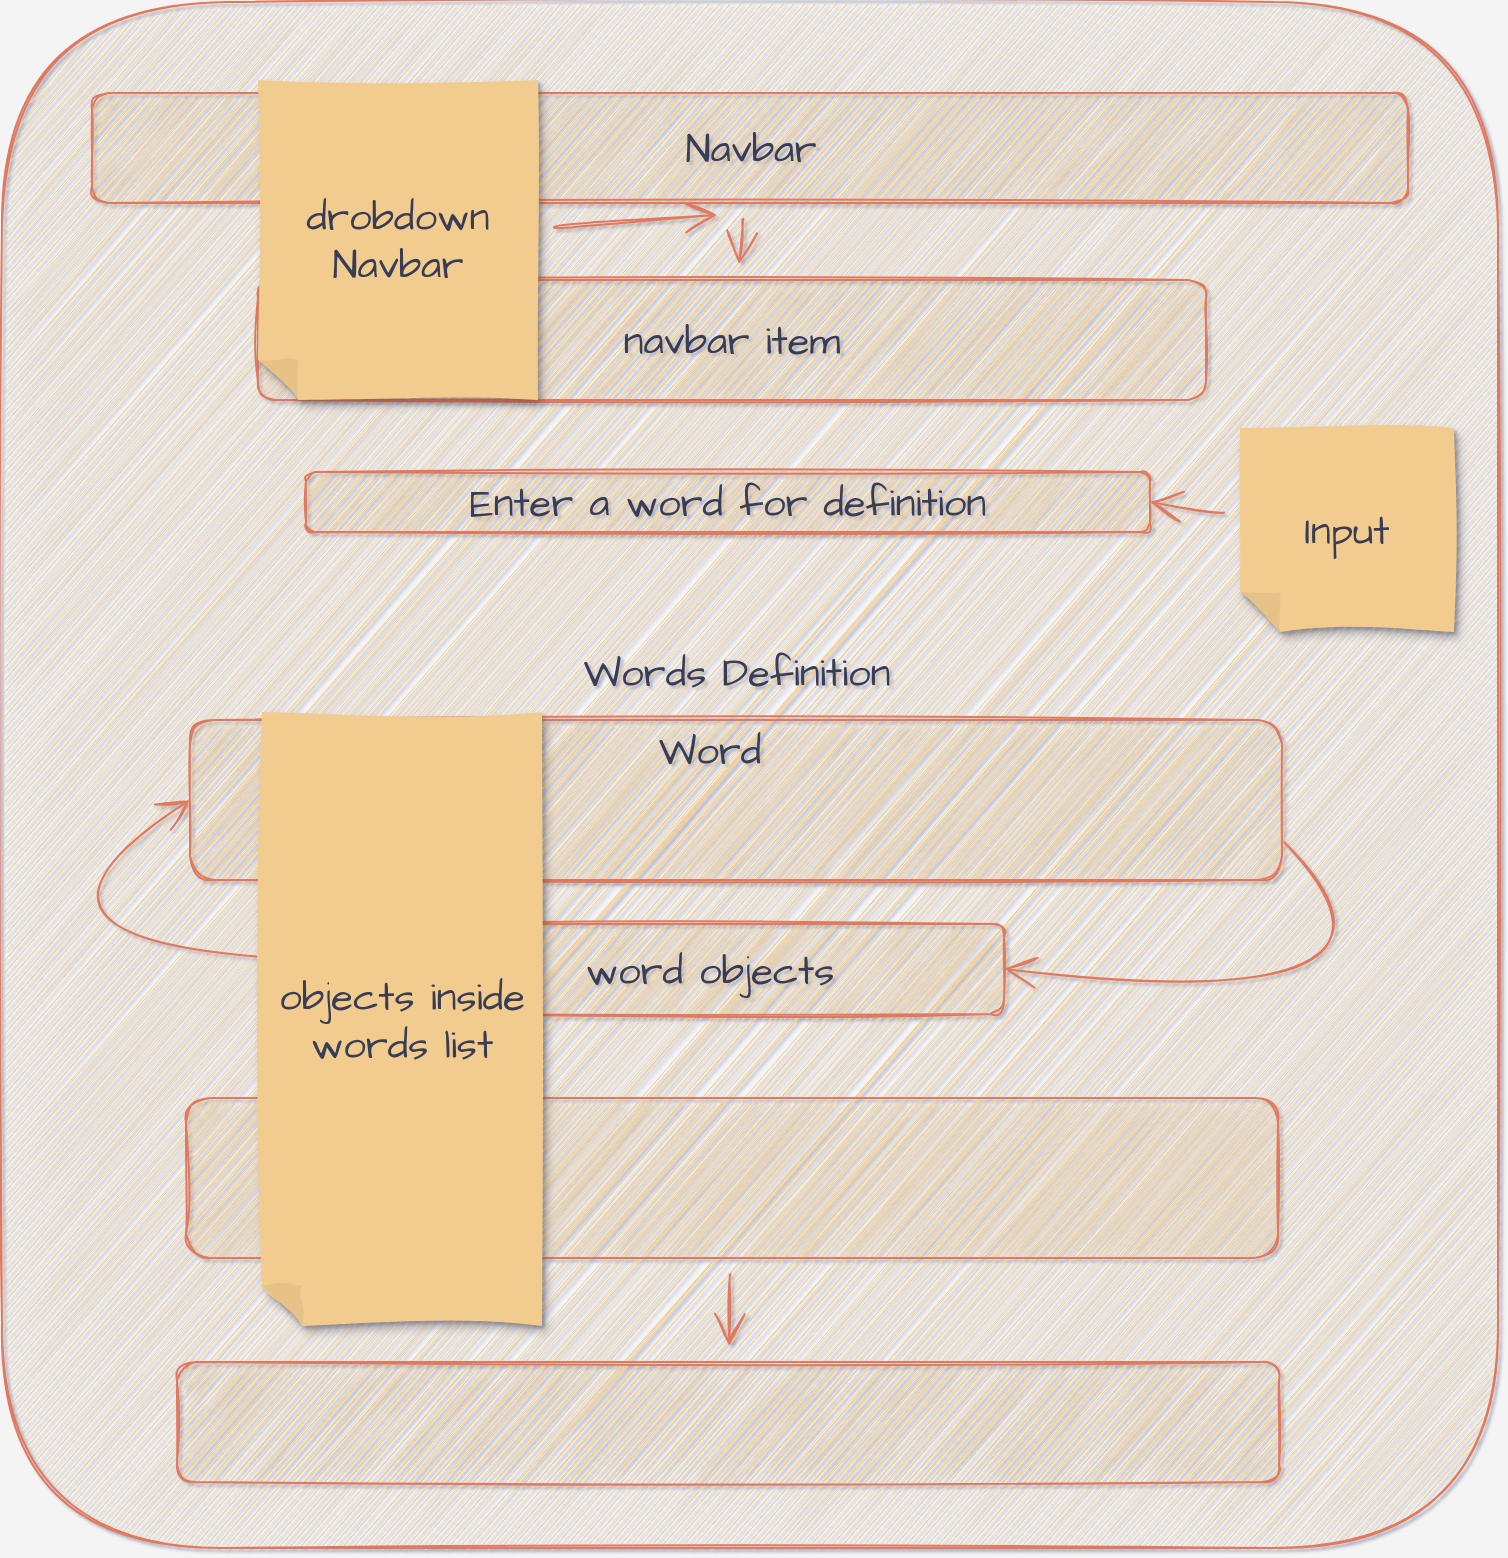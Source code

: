 <mxfile version="15.5.9" type="github"><diagram id="CmSHrUXnai_05-c7A5kj" name="Page-1"><mxGraphModel dx="2180" dy="1207" grid="0" gridSize="10" guides="1" tooltips="1" connect="1" arrows="1" fold="1" page="0" pageScale="1" pageWidth="827" pageHeight="1169" background="#F4F4F4" math="0" shadow="1"><root><mxCell id="0"/><mxCell id="1" parent="0"/><mxCell id="JmO2lbckSChBUR0adonv-2" value="" style="whiteSpace=wrap;html=1;hachureGap=4;pointerEvents=0;fontFamily=Architects Daughter;fontSource=https%3A%2F%2Ffonts.googleapis.com%2Fcss%3Ffamily%3DArchitects%2BDaughter;fontSize=20;fillColor=#F2CC8F;strokeColor=#E07A5F;fontColor=#393C56;sketch=1;rounded=1;" vertex="1" parent="1"><mxGeometry x="-10" y="-42" width="748" height="773" as="geometry"/></mxCell><mxCell id="JmO2lbckSChBUR0adonv-15" value="" style="edgeStyle=none;hachureGap=4;orthogonalLoop=1;jettySize=auto;html=1;fontFamily=Architects Daughter;fontSource=https%3A%2F%2Ffonts.googleapis.com%2Fcss%3Ffamily%3DArchitects%2BDaughter;fontSize=16;endArrow=open;startSize=14;endSize=14;sourcePerimeterSpacing=8;targetPerimeterSpacing=8;strokeColor=#E07A5F;fontColor=#393C56;sketch=1;curved=1;labelBackgroundColor=#F4F1DE;" edge="1" parent="1" source="JmO2lbckSChBUR0adonv-3" target="JmO2lbckSChBUR0adonv-14"><mxGeometry relative="1" as="geometry"/></mxCell><mxCell id="JmO2lbckSChBUR0adonv-3" value="" style="whiteSpace=wrap;html=1;hachureGap=4;pointerEvents=0;fontFamily=Architects Daughter;fontSource=https%3A%2F%2Ffonts.googleapis.com%2Fcss%3Ffamily%3DArchitects%2BDaughter;fontSize=20;fillColor=#F2CC8F;strokeColor=#E07A5F;fontColor=#393C56;sketch=1;rounded=1;" vertex="1" parent="1"><mxGeometry x="35" y="3.5" width="658" height="55" as="geometry"/></mxCell><mxCell id="JmO2lbckSChBUR0adonv-32" style="edgeStyle=none;hachureGap=4;orthogonalLoop=1;jettySize=auto;html=1;entryX=1;entryY=0.5;entryDx=0;entryDy=0;fontFamily=Architects Daughter;fontSource=https%3A%2F%2Ffonts.googleapis.com%2Fcss%3Ffamily%3DArchitects%2BDaughter;fontSize=16;endArrow=open;startSize=14;endSize=14;sourcePerimeterSpacing=8;targetPerimeterSpacing=8;exitX=1;exitY=0.75;exitDx=0;exitDy=0;strokeColor=#E07A5F;fontColor=#393C56;sketch=1;curved=1;labelBackgroundColor=#F4F1DE;" edge="1" parent="1" source="JmO2lbckSChBUR0adonv-7" target="JmO2lbckSChBUR0adonv-21"><mxGeometry relative="1" as="geometry"><Array as="points"><mxPoint x="719" y="467"/></Array></mxGeometry></mxCell><mxCell id="JmO2lbckSChBUR0adonv-7" value="" style="whiteSpace=wrap;html=1;hachureGap=4;pointerEvents=0;fontFamily=Architects Daughter;fontSource=https%3A%2F%2Ffonts.googleapis.com%2Fcss%3Ffamily%3DArchitects%2BDaughter;fontSize=20;fillColor=#F2CC8F;strokeColor=#E07A5F;fontColor=#393C56;sketch=1;rounded=1;" vertex="1" parent="1"><mxGeometry x="84" y="317" width="546" height="80" as="geometry"/></mxCell><mxCell id="JmO2lbckSChBUR0adonv-11" value="" style="edgeStyle=none;hachureGap=4;orthogonalLoop=1;jettySize=auto;html=1;fontFamily=Architects Daughter;fontSource=https%3A%2F%2Ffonts.googleapis.com%2Fcss%3Ffamily%3DArchitects%2BDaughter;fontSize=16;endArrow=open;startSize=14;endSize=14;sourcePerimeterSpacing=8;targetPerimeterSpacing=8;strokeColor=#E07A5F;fontColor=#393C56;sketch=1;curved=1;labelBackgroundColor=#F4F1DE;" edge="1" parent="1" source="JmO2lbckSChBUR0adonv-8" target="JmO2lbckSChBUR0adonv-10"><mxGeometry relative="1" as="geometry"/></mxCell><mxCell id="JmO2lbckSChBUR0adonv-8" value="" style="whiteSpace=wrap;html=1;hachureGap=4;pointerEvents=0;fontFamily=Architects Daughter;fontSource=https%3A%2F%2Ffonts.googleapis.com%2Fcss%3Ffamily%3DArchitects%2BDaughter;fontSize=20;fillColor=#F2CC8F;strokeColor=#E07A5F;fontColor=#393C56;sketch=1;rounded=1;" vertex="1" parent="1"><mxGeometry x="82" y="506" width="546" height="80" as="geometry"/></mxCell><mxCell id="JmO2lbckSChBUR0adonv-10" value="" style="whiteSpace=wrap;html=1;hachureGap=4;pointerEvents=0;fontFamily=Architects Daughter;fontSource=https%3A%2F%2Ffonts.googleapis.com%2Fcss%3Ffamily%3DArchitects%2BDaughter;fontSize=20;fillColor=#F2CC8F;strokeColor=#E07A5F;fontColor=#393C56;sketch=1;rounded=1;" vertex="1" parent="1"><mxGeometry x="77.5" y="638" width="551" height="60" as="geometry"/></mxCell><mxCell id="JmO2lbckSChBUR0adonv-14" value="navbar item" style="whiteSpace=wrap;html=1;hachureGap=4;pointerEvents=0;fontFamily=Architects Daughter;fontSource=https%3A%2F%2Ffonts.googleapis.com%2Fcss%3Ffamily%3DArchitects%2BDaughter;fontSize=20;fillColor=#F2CC8F;strokeColor=#E07A5F;fontColor=#393C56;sketch=1;rounded=1;" vertex="1" parent="1"><mxGeometry x="118" y="97" width="474" height="60" as="geometry"/></mxCell><mxCell id="JmO2lbckSChBUR0adonv-29" style="edgeStyle=none;hachureGap=4;orthogonalLoop=1;jettySize=auto;html=1;entryX=0.475;entryY=1.109;entryDx=0;entryDy=0;entryPerimeter=0;fontFamily=Architects Daughter;fontSource=https%3A%2F%2Ffonts.googleapis.com%2Fcss%3Ffamily%3DArchitects%2BDaughter;fontSize=16;endArrow=open;startSize=14;endSize=14;sourcePerimeterSpacing=8;targetPerimeterSpacing=8;strokeColor=#E07A5F;fontColor=#393C56;sketch=1;curved=1;labelBackgroundColor=#F4F1DE;" edge="1" parent="1" source="JmO2lbckSChBUR0adonv-6" target="JmO2lbckSChBUR0adonv-3"><mxGeometry relative="1" as="geometry"/></mxCell><mxCell id="JmO2lbckSChBUR0adonv-6" value="drobdown Navbar" style="shape=note;whiteSpace=wrap;html=1;backgroundOutline=1;fontColor=#393C56;darkOpacity=0.05;fillColor=#F2CC8F;strokeColor=none;fillStyle=solid;direction=west;gradientDirection=north;shadow=1;size=20;pointerEvents=1;hachureGap=4;fontFamily=Architects Daughter;fontSource=https%3A%2F%2Ffonts.googleapis.com%2Fcss%3Ffamily%3DArchitects%2BDaughter;fontSize=20;sketch=1;rounded=1;" vertex="1" parent="1"><mxGeometry x="118" y="-3" width="140" height="160" as="geometry"/></mxCell><mxCell id="JmO2lbckSChBUR0adonv-17" value="Words Definition" style="text;strokeColor=none;fillColor=none;html=1;align=center;verticalAlign=middle;whiteSpace=wrap;hachureGap=4;pointerEvents=0;fontFamily=Architects Daughter;fontSource=https%3A%2F%2Ffonts.googleapis.com%2Fcss%3Ffamily%3DArchitects%2BDaughter;fontSize=20;fontColor=#393C56;sketch=1;rounded=1;" vertex="1" parent="1"><mxGeometry x="256.5" y="278" width="201" height="30" as="geometry"/></mxCell><mxCell id="JmO2lbckSChBUR0adonv-18" value="Navbar" style="text;strokeColor=none;fillColor=none;html=1;align=center;verticalAlign=middle;whiteSpace=wrap;hachureGap=4;pointerEvents=0;fontFamily=Architects Daughter;fontSource=https%3A%2F%2Ffonts.googleapis.com%2Fcss%3Ffamily%3DArchitects%2BDaughter;fontSize=20;fontColor=#393C56;sketch=1;rounded=1;" vertex="1" parent="1"><mxGeometry x="334.5" y="16" width="59" height="30" as="geometry"/></mxCell><mxCell id="JmO2lbckSChBUR0adonv-19" value="Word" style="text;strokeColor=none;fillColor=none;html=1;align=center;verticalAlign=middle;whiteSpace=wrap;hachureGap=4;pointerEvents=0;fontFamily=Architects Daughter;fontSource=https%3A%2F%2Ffonts.googleapis.com%2Fcss%3Ffamily%3DArchitects%2BDaughter;fontSize=20;fontColor=#393C56;sketch=1;rounded=1;" vertex="1" parent="1"><mxGeometry x="314" y="317" width="60" height="30" as="geometry"/></mxCell><mxCell id="JmO2lbckSChBUR0adonv-21" value="word objects" style="whiteSpace=wrap;html=1;hachureGap=4;pointerEvents=0;fontFamily=Architects Daughter;fontSource=https%3A%2F%2Ffonts.googleapis.com%2Fcss%3Ffamily%3DArchitects%2BDaughter;fontSize=20;fillColor=#F2CC8F;strokeColor=#E07A5F;fontColor=#393C56;sketch=1;rounded=1;" vertex="1" parent="1"><mxGeometry x="197" y="419" width="294" height="45" as="geometry"/></mxCell><mxCell id="JmO2lbckSChBUR0adonv-31" style="edgeStyle=none;hachureGap=4;orthogonalLoop=1;jettySize=auto;html=1;entryX=0;entryY=0.5;entryDx=0;entryDy=0;fontFamily=Architects Daughter;fontSource=https%3A%2F%2Ffonts.googleapis.com%2Fcss%3Ffamily%3DArchitects%2BDaughter;fontSize=16;endArrow=open;startSize=14;endSize=14;sourcePerimeterSpacing=8;targetPerimeterSpacing=8;exitX=1.019;exitY=0.602;exitDx=0;exitDy=0;exitPerimeter=0;strokeColor=#E07A5F;fontColor=#393C56;sketch=1;curved=1;labelBackgroundColor=#F4F1DE;" edge="1" parent="1" source="JmO2lbckSChBUR0adonv-12" target="JmO2lbckSChBUR0adonv-7"><mxGeometry relative="1" as="geometry"><Array as="points"><mxPoint x="-21" y="423"/></Array></mxGeometry></mxCell><mxCell id="JmO2lbckSChBUR0adonv-12" value="objects inside words list" style="shape=note;whiteSpace=wrap;html=1;backgroundOutline=1;fontColor=#393C56;darkOpacity=0.05;fillColor=#F2CC8F;strokeColor=none;fillStyle=solid;direction=west;gradientDirection=north;shadow=1;size=20;pointerEvents=1;hachureGap=4;fontFamily=Architects Daughter;fontSource=https%3A%2F%2Ffonts.googleapis.com%2Fcss%3Ffamily%3DArchitects%2BDaughter;fontSize=20;sketch=1;rounded=1;" vertex="1" parent="1"><mxGeometry x="120" y="313" width="140" height="307" as="geometry"/></mxCell><mxCell id="JmO2lbckSChBUR0adonv-25" value="Enter a word for definition" style="whiteSpace=wrap;html=1;hachureGap=4;pointerEvents=0;fontFamily=Architects Daughter;fontSource=https%3A%2F%2Ffonts.googleapis.com%2Fcss%3Ffamily%3DArchitects%2BDaughter;fontSize=20;fillColor=#F2CC8F;strokeColor=#E07A5F;fontColor=#393C56;sketch=1;rounded=1;" vertex="1" parent="1"><mxGeometry x="142" y="193" width="422" height="30" as="geometry"/></mxCell><mxCell id="JmO2lbckSChBUR0adonv-28" style="edgeStyle=none;hachureGap=4;orthogonalLoop=1;jettySize=auto;html=1;entryX=1;entryY=0.5;entryDx=0;entryDy=0;fontFamily=Architects Daughter;fontSource=https%3A%2F%2Ffonts.googleapis.com%2Fcss%3Ffamily%3DArchitects%2BDaughter;fontSize=16;endArrow=open;startSize=14;endSize=14;sourcePerimeterSpacing=8;targetPerimeterSpacing=8;strokeColor=#E07A5F;fontColor=#393C56;sketch=1;curved=1;labelBackgroundColor=#F4F1DE;" edge="1" parent="1" source="JmO2lbckSChBUR0adonv-27" target="JmO2lbckSChBUR0adonv-25"><mxGeometry relative="1" as="geometry"/></mxCell><mxCell id="JmO2lbckSChBUR0adonv-27" value="Input" style="shape=note;whiteSpace=wrap;html=1;backgroundOutline=1;fontColor=#393C56;darkOpacity=0.05;fillColor=#F2CC8F;strokeColor=none;fillStyle=solid;direction=west;gradientDirection=north;shadow=1;size=20;pointerEvents=1;hachureGap=4;fontFamily=Architects Daughter;fontSource=https%3A%2F%2Ffonts.googleapis.com%2Fcss%3Ffamily%3DArchitects%2BDaughter;fontSize=20;sketch=1;rounded=1;" vertex="1" parent="1"><mxGeometry x="609" y="171" width="107" height="102" as="geometry"/></mxCell></root></mxGraphModel></diagram></mxfile>